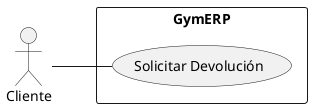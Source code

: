 @startuml Casos de uso
left to right direction
actor Cliente
rectangle GymERP {
  Cliente -- (Solicitar Devolución)
}
@enduml
